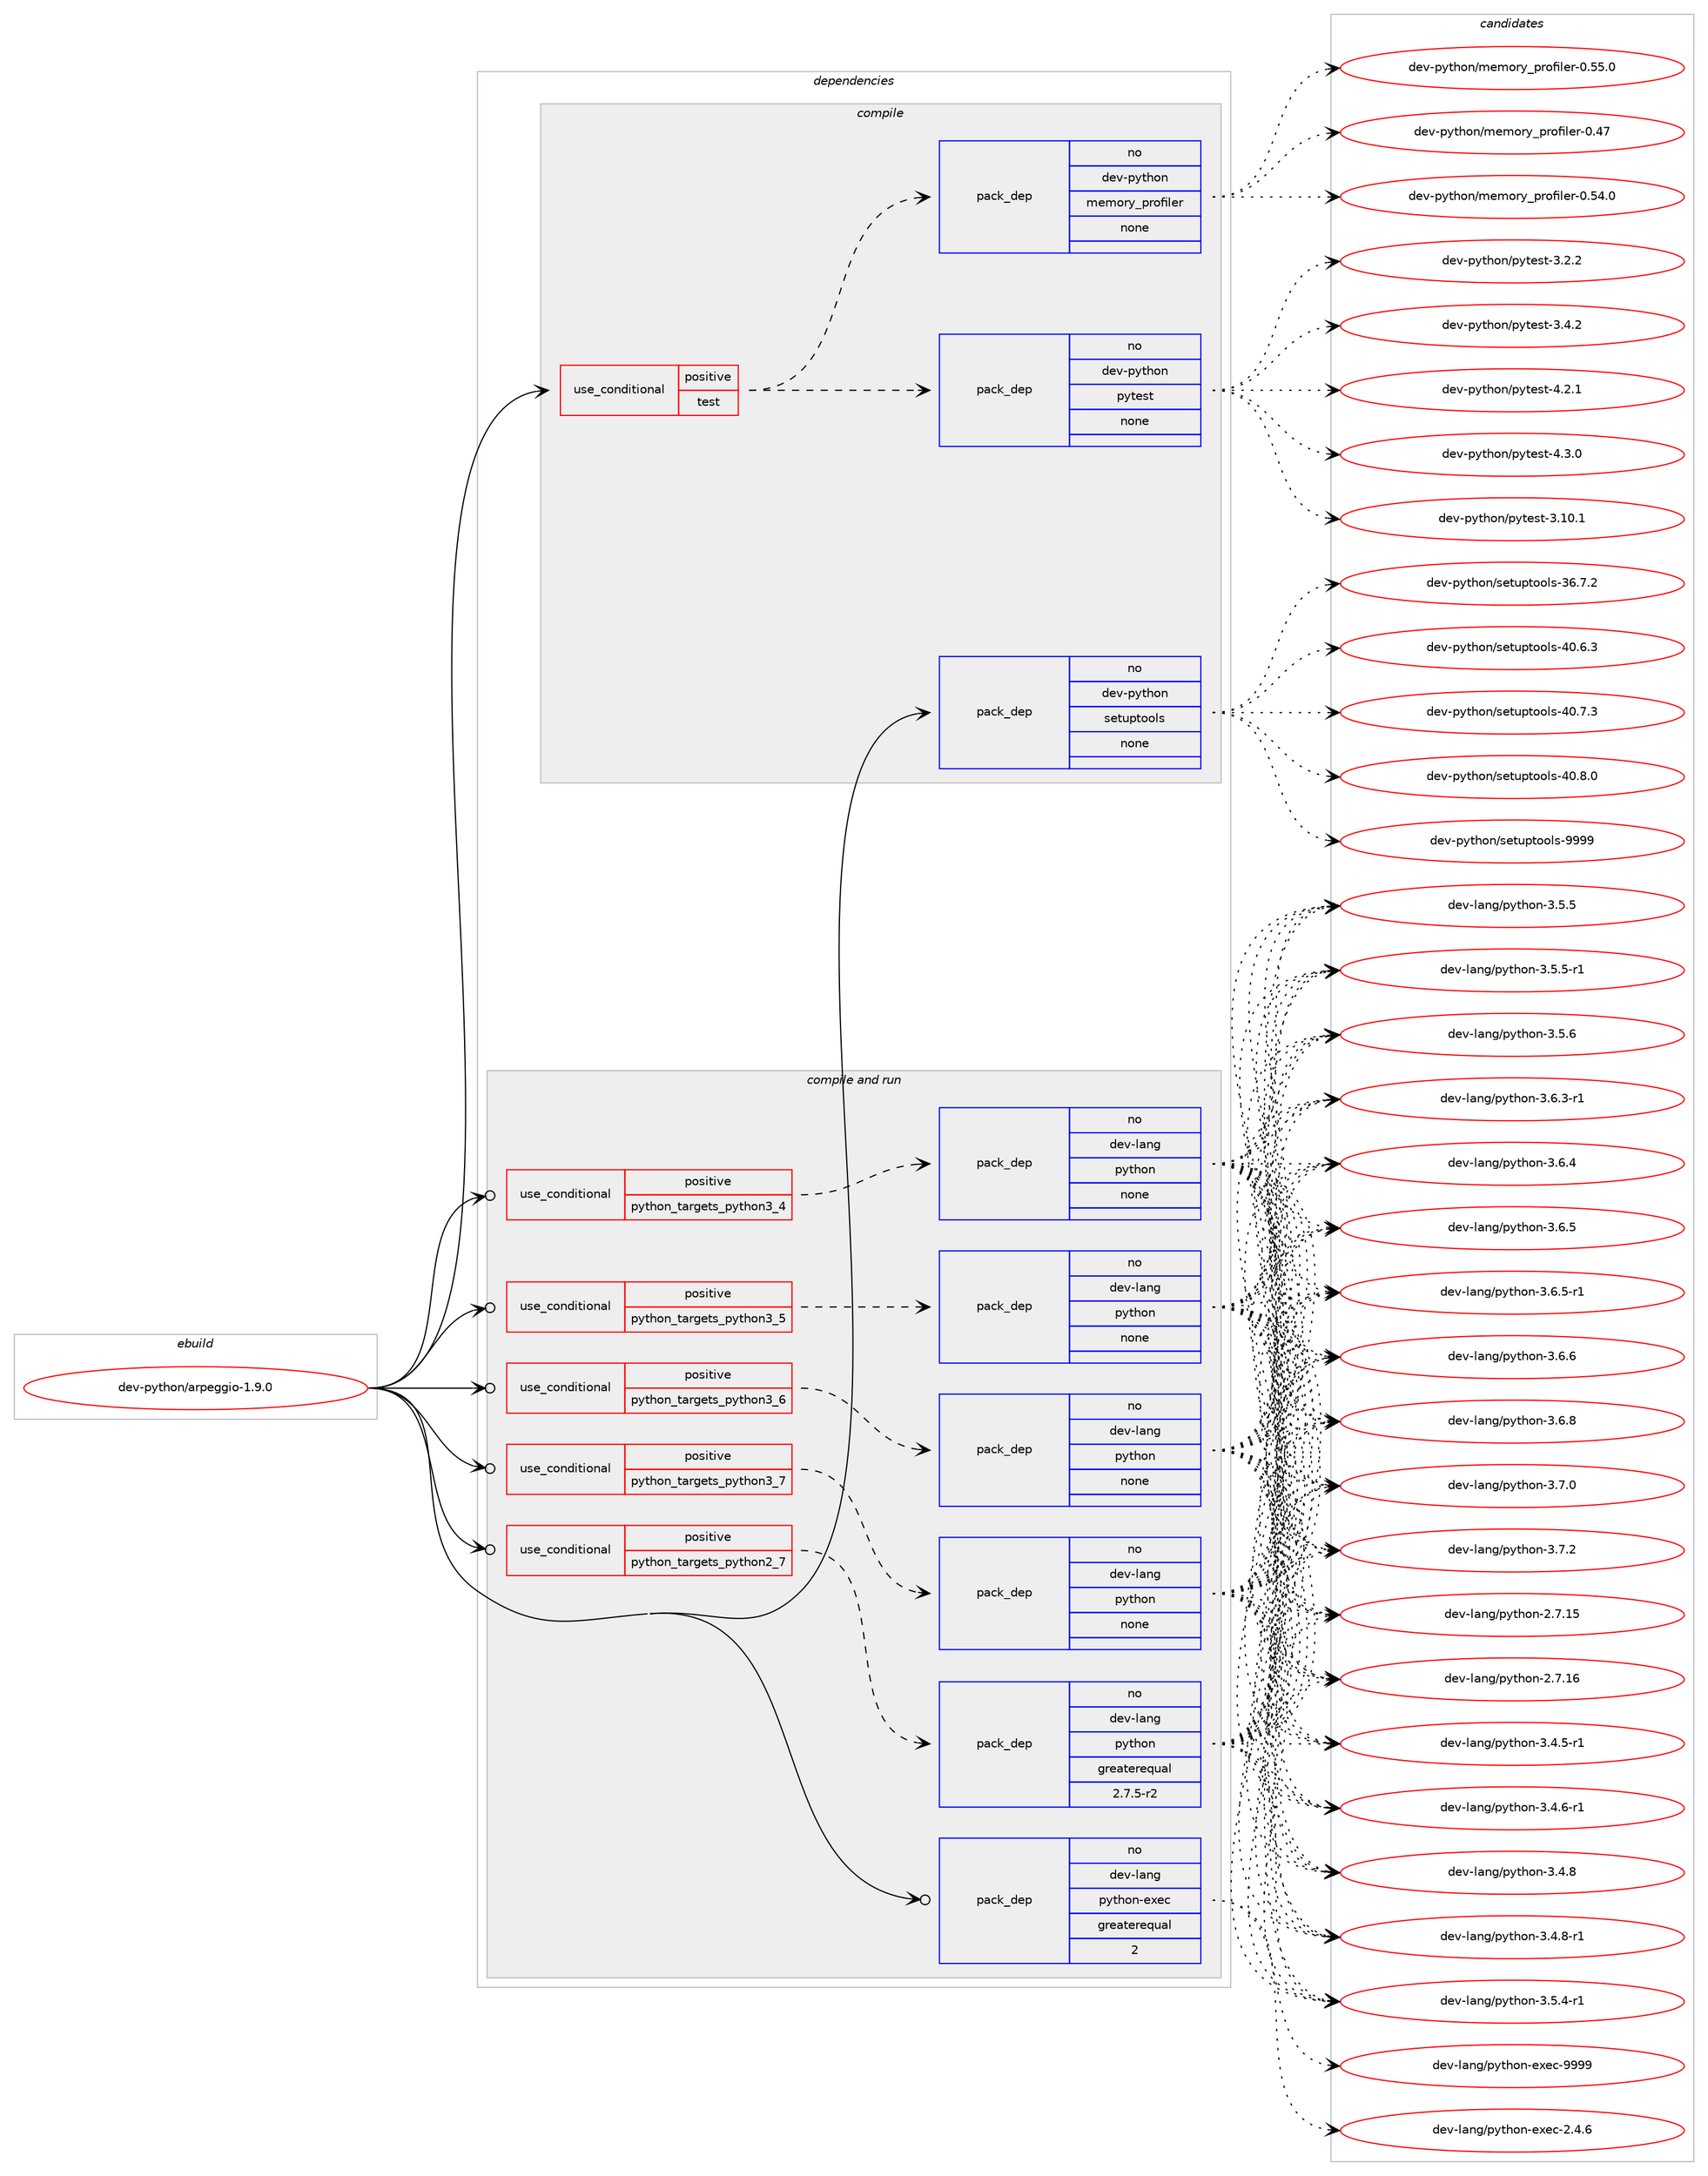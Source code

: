 digraph prolog {

# *************
# Graph options
# *************

newrank=true;
concentrate=true;
compound=true;
graph [rankdir=LR,fontname=Helvetica,fontsize=10,ranksep=1.5];#, ranksep=2.5, nodesep=0.2];
edge  [arrowhead=vee];
node  [fontname=Helvetica,fontsize=10];

# **********
# The ebuild
# **********

subgraph cluster_leftcol {
color=gray;
rank=same;
label=<<i>ebuild</i>>;
id [label="dev-python/arpeggio-1.9.0", color=red, width=4, href="../dev-python/arpeggio-1.9.0.svg"];
}

# ****************
# The dependencies
# ****************

subgraph cluster_midcol {
color=gray;
label=<<i>dependencies</i>>;
subgraph cluster_compile {
fillcolor="#eeeeee";
style=filled;
label=<<i>compile</i>>;
subgraph cond370937 {
dependency1398733 [label=<<TABLE BORDER="0" CELLBORDER="1" CELLSPACING="0" CELLPADDING="4"><TR><TD ROWSPAN="3" CELLPADDING="10">use_conditional</TD></TR><TR><TD>positive</TD></TR><TR><TD>test</TD></TR></TABLE>>, shape=none, color=red];
subgraph pack1004571 {
dependency1398734 [label=<<TABLE BORDER="0" CELLBORDER="1" CELLSPACING="0" CELLPADDING="4" WIDTH="220"><TR><TD ROWSPAN="6" CELLPADDING="30">pack_dep</TD></TR><TR><TD WIDTH="110">no</TD></TR><TR><TD>dev-python</TD></TR><TR><TD>pytest</TD></TR><TR><TD>none</TD></TR><TR><TD></TD></TR></TABLE>>, shape=none, color=blue];
}
dependency1398733:e -> dependency1398734:w [weight=20,style="dashed",arrowhead="vee"];
subgraph pack1004572 {
dependency1398735 [label=<<TABLE BORDER="0" CELLBORDER="1" CELLSPACING="0" CELLPADDING="4" WIDTH="220"><TR><TD ROWSPAN="6" CELLPADDING="30">pack_dep</TD></TR><TR><TD WIDTH="110">no</TD></TR><TR><TD>dev-python</TD></TR><TR><TD>memory_profiler</TD></TR><TR><TD>none</TD></TR><TR><TD></TD></TR></TABLE>>, shape=none, color=blue];
}
dependency1398733:e -> dependency1398735:w [weight=20,style="dashed",arrowhead="vee"];
}
id:e -> dependency1398733:w [weight=20,style="solid",arrowhead="vee"];
subgraph pack1004573 {
dependency1398736 [label=<<TABLE BORDER="0" CELLBORDER="1" CELLSPACING="0" CELLPADDING="4" WIDTH="220"><TR><TD ROWSPAN="6" CELLPADDING="30">pack_dep</TD></TR><TR><TD WIDTH="110">no</TD></TR><TR><TD>dev-python</TD></TR><TR><TD>setuptools</TD></TR><TR><TD>none</TD></TR><TR><TD></TD></TR></TABLE>>, shape=none, color=blue];
}
id:e -> dependency1398736:w [weight=20,style="solid",arrowhead="vee"];
}
subgraph cluster_compileandrun {
fillcolor="#eeeeee";
style=filled;
label=<<i>compile and run</i>>;
subgraph cond370938 {
dependency1398737 [label=<<TABLE BORDER="0" CELLBORDER="1" CELLSPACING="0" CELLPADDING="4"><TR><TD ROWSPAN="3" CELLPADDING="10">use_conditional</TD></TR><TR><TD>positive</TD></TR><TR><TD>python_targets_python2_7</TD></TR></TABLE>>, shape=none, color=red];
subgraph pack1004574 {
dependency1398738 [label=<<TABLE BORDER="0" CELLBORDER="1" CELLSPACING="0" CELLPADDING="4" WIDTH="220"><TR><TD ROWSPAN="6" CELLPADDING="30">pack_dep</TD></TR><TR><TD WIDTH="110">no</TD></TR><TR><TD>dev-lang</TD></TR><TR><TD>python</TD></TR><TR><TD>greaterequal</TD></TR><TR><TD>2.7.5-r2</TD></TR></TABLE>>, shape=none, color=blue];
}
dependency1398737:e -> dependency1398738:w [weight=20,style="dashed",arrowhead="vee"];
}
id:e -> dependency1398737:w [weight=20,style="solid",arrowhead="odotvee"];
subgraph cond370939 {
dependency1398739 [label=<<TABLE BORDER="0" CELLBORDER="1" CELLSPACING="0" CELLPADDING="4"><TR><TD ROWSPAN="3" CELLPADDING="10">use_conditional</TD></TR><TR><TD>positive</TD></TR><TR><TD>python_targets_python3_4</TD></TR></TABLE>>, shape=none, color=red];
subgraph pack1004575 {
dependency1398740 [label=<<TABLE BORDER="0" CELLBORDER="1" CELLSPACING="0" CELLPADDING="4" WIDTH="220"><TR><TD ROWSPAN="6" CELLPADDING="30">pack_dep</TD></TR><TR><TD WIDTH="110">no</TD></TR><TR><TD>dev-lang</TD></TR><TR><TD>python</TD></TR><TR><TD>none</TD></TR><TR><TD></TD></TR></TABLE>>, shape=none, color=blue];
}
dependency1398739:e -> dependency1398740:w [weight=20,style="dashed",arrowhead="vee"];
}
id:e -> dependency1398739:w [weight=20,style="solid",arrowhead="odotvee"];
subgraph cond370940 {
dependency1398741 [label=<<TABLE BORDER="0" CELLBORDER="1" CELLSPACING="0" CELLPADDING="4"><TR><TD ROWSPAN="3" CELLPADDING="10">use_conditional</TD></TR><TR><TD>positive</TD></TR><TR><TD>python_targets_python3_5</TD></TR></TABLE>>, shape=none, color=red];
subgraph pack1004576 {
dependency1398742 [label=<<TABLE BORDER="0" CELLBORDER="1" CELLSPACING="0" CELLPADDING="4" WIDTH="220"><TR><TD ROWSPAN="6" CELLPADDING="30">pack_dep</TD></TR><TR><TD WIDTH="110">no</TD></TR><TR><TD>dev-lang</TD></TR><TR><TD>python</TD></TR><TR><TD>none</TD></TR><TR><TD></TD></TR></TABLE>>, shape=none, color=blue];
}
dependency1398741:e -> dependency1398742:w [weight=20,style="dashed",arrowhead="vee"];
}
id:e -> dependency1398741:w [weight=20,style="solid",arrowhead="odotvee"];
subgraph cond370941 {
dependency1398743 [label=<<TABLE BORDER="0" CELLBORDER="1" CELLSPACING="0" CELLPADDING="4"><TR><TD ROWSPAN="3" CELLPADDING="10">use_conditional</TD></TR><TR><TD>positive</TD></TR><TR><TD>python_targets_python3_6</TD></TR></TABLE>>, shape=none, color=red];
subgraph pack1004577 {
dependency1398744 [label=<<TABLE BORDER="0" CELLBORDER="1" CELLSPACING="0" CELLPADDING="4" WIDTH="220"><TR><TD ROWSPAN="6" CELLPADDING="30">pack_dep</TD></TR><TR><TD WIDTH="110">no</TD></TR><TR><TD>dev-lang</TD></TR><TR><TD>python</TD></TR><TR><TD>none</TD></TR><TR><TD></TD></TR></TABLE>>, shape=none, color=blue];
}
dependency1398743:e -> dependency1398744:w [weight=20,style="dashed",arrowhead="vee"];
}
id:e -> dependency1398743:w [weight=20,style="solid",arrowhead="odotvee"];
subgraph cond370942 {
dependency1398745 [label=<<TABLE BORDER="0" CELLBORDER="1" CELLSPACING="0" CELLPADDING="4"><TR><TD ROWSPAN="3" CELLPADDING="10">use_conditional</TD></TR><TR><TD>positive</TD></TR><TR><TD>python_targets_python3_7</TD></TR></TABLE>>, shape=none, color=red];
subgraph pack1004578 {
dependency1398746 [label=<<TABLE BORDER="0" CELLBORDER="1" CELLSPACING="0" CELLPADDING="4" WIDTH="220"><TR><TD ROWSPAN="6" CELLPADDING="30">pack_dep</TD></TR><TR><TD WIDTH="110">no</TD></TR><TR><TD>dev-lang</TD></TR><TR><TD>python</TD></TR><TR><TD>none</TD></TR><TR><TD></TD></TR></TABLE>>, shape=none, color=blue];
}
dependency1398745:e -> dependency1398746:w [weight=20,style="dashed",arrowhead="vee"];
}
id:e -> dependency1398745:w [weight=20,style="solid",arrowhead="odotvee"];
subgraph pack1004579 {
dependency1398747 [label=<<TABLE BORDER="0" CELLBORDER="1" CELLSPACING="0" CELLPADDING="4" WIDTH="220"><TR><TD ROWSPAN="6" CELLPADDING="30">pack_dep</TD></TR><TR><TD WIDTH="110">no</TD></TR><TR><TD>dev-lang</TD></TR><TR><TD>python-exec</TD></TR><TR><TD>greaterequal</TD></TR><TR><TD>2</TD></TR></TABLE>>, shape=none, color=blue];
}
id:e -> dependency1398747:w [weight=20,style="solid",arrowhead="odotvee"];
}
subgraph cluster_run {
fillcolor="#eeeeee";
style=filled;
label=<<i>run</i>>;
}
}

# **************
# The candidates
# **************

subgraph cluster_choices {
rank=same;
color=gray;
label=<<i>candidates</i>>;

subgraph choice1004571 {
color=black;
nodesep=1;
choice100101118451121211161041111104711212111610111511645514649484649 [label="dev-python/pytest-3.10.1", color=red, width=4,href="../dev-python/pytest-3.10.1.svg"];
choice1001011184511212111610411111047112121116101115116455146504650 [label="dev-python/pytest-3.2.2", color=red, width=4,href="../dev-python/pytest-3.2.2.svg"];
choice1001011184511212111610411111047112121116101115116455146524650 [label="dev-python/pytest-3.4.2", color=red, width=4,href="../dev-python/pytest-3.4.2.svg"];
choice1001011184511212111610411111047112121116101115116455246504649 [label="dev-python/pytest-4.2.1", color=red, width=4,href="../dev-python/pytest-4.2.1.svg"];
choice1001011184511212111610411111047112121116101115116455246514648 [label="dev-python/pytest-4.3.0", color=red, width=4,href="../dev-python/pytest-4.3.0.svg"];
dependency1398734:e -> choice100101118451121211161041111104711212111610111511645514649484649:w [style=dotted,weight="100"];
dependency1398734:e -> choice1001011184511212111610411111047112121116101115116455146504650:w [style=dotted,weight="100"];
dependency1398734:e -> choice1001011184511212111610411111047112121116101115116455146524650:w [style=dotted,weight="100"];
dependency1398734:e -> choice1001011184511212111610411111047112121116101115116455246504649:w [style=dotted,weight="100"];
dependency1398734:e -> choice1001011184511212111610411111047112121116101115116455246514648:w [style=dotted,weight="100"];
}
subgraph choice1004572 {
color=black;
nodesep=1;
choice1001011184511212111610411111047109101109111114121951121141111021051081011144548465255 [label="dev-python/memory_profiler-0.47", color=red, width=4,href="../dev-python/memory_profiler-0.47.svg"];
choice10010111845112121116104111110471091011091111141219511211411110210510810111445484653524648 [label="dev-python/memory_profiler-0.54.0", color=red, width=4,href="../dev-python/memory_profiler-0.54.0.svg"];
choice10010111845112121116104111110471091011091111141219511211411110210510810111445484653534648 [label="dev-python/memory_profiler-0.55.0", color=red, width=4,href="../dev-python/memory_profiler-0.55.0.svg"];
dependency1398735:e -> choice1001011184511212111610411111047109101109111114121951121141111021051081011144548465255:w [style=dotted,weight="100"];
dependency1398735:e -> choice10010111845112121116104111110471091011091111141219511211411110210510810111445484653524648:w [style=dotted,weight="100"];
dependency1398735:e -> choice10010111845112121116104111110471091011091111141219511211411110210510810111445484653534648:w [style=dotted,weight="100"];
}
subgraph choice1004573 {
color=black;
nodesep=1;
choice100101118451121211161041111104711510111611711211611111110811545515446554650 [label="dev-python/setuptools-36.7.2", color=red, width=4,href="../dev-python/setuptools-36.7.2.svg"];
choice100101118451121211161041111104711510111611711211611111110811545524846544651 [label="dev-python/setuptools-40.6.3", color=red, width=4,href="../dev-python/setuptools-40.6.3.svg"];
choice100101118451121211161041111104711510111611711211611111110811545524846554651 [label="dev-python/setuptools-40.7.3", color=red, width=4,href="../dev-python/setuptools-40.7.3.svg"];
choice100101118451121211161041111104711510111611711211611111110811545524846564648 [label="dev-python/setuptools-40.8.0", color=red, width=4,href="../dev-python/setuptools-40.8.0.svg"];
choice10010111845112121116104111110471151011161171121161111111081154557575757 [label="dev-python/setuptools-9999", color=red, width=4,href="../dev-python/setuptools-9999.svg"];
dependency1398736:e -> choice100101118451121211161041111104711510111611711211611111110811545515446554650:w [style=dotted,weight="100"];
dependency1398736:e -> choice100101118451121211161041111104711510111611711211611111110811545524846544651:w [style=dotted,weight="100"];
dependency1398736:e -> choice100101118451121211161041111104711510111611711211611111110811545524846554651:w [style=dotted,weight="100"];
dependency1398736:e -> choice100101118451121211161041111104711510111611711211611111110811545524846564648:w [style=dotted,weight="100"];
dependency1398736:e -> choice10010111845112121116104111110471151011161171121161111111081154557575757:w [style=dotted,weight="100"];
}
subgraph choice1004574 {
color=black;
nodesep=1;
choice10010111845108971101034711212111610411111045504655464953 [label="dev-lang/python-2.7.15", color=red, width=4,href="../dev-lang/python-2.7.15.svg"];
choice10010111845108971101034711212111610411111045504655464954 [label="dev-lang/python-2.7.16", color=red, width=4,href="../dev-lang/python-2.7.16.svg"];
choice1001011184510897110103471121211161041111104551465246534511449 [label="dev-lang/python-3.4.5-r1", color=red, width=4,href="../dev-lang/python-3.4.5-r1.svg"];
choice1001011184510897110103471121211161041111104551465246544511449 [label="dev-lang/python-3.4.6-r1", color=red, width=4,href="../dev-lang/python-3.4.6-r1.svg"];
choice100101118451089711010347112121116104111110455146524656 [label="dev-lang/python-3.4.8", color=red, width=4,href="../dev-lang/python-3.4.8.svg"];
choice1001011184510897110103471121211161041111104551465246564511449 [label="dev-lang/python-3.4.8-r1", color=red, width=4,href="../dev-lang/python-3.4.8-r1.svg"];
choice1001011184510897110103471121211161041111104551465346524511449 [label="dev-lang/python-3.5.4-r1", color=red, width=4,href="../dev-lang/python-3.5.4-r1.svg"];
choice100101118451089711010347112121116104111110455146534653 [label="dev-lang/python-3.5.5", color=red, width=4,href="../dev-lang/python-3.5.5.svg"];
choice1001011184510897110103471121211161041111104551465346534511449 [label="dev-lang/python-3.5.5-r1", color=red, width=4,href="../dev-lang/python-3.5.5-r1.svg"];
choice100101118451089711010347112121116104111110455146534654 [label="dev-lang/python-3.5.6", color=red, width=4,href="../dev-lang/python-3.5.6.svg"];
choice1001011184510897110103471121211161041111104551465446514511449 [label="dev-lang/python-3.6.3-r1", color=red, width=4,href="../dev-lang/python-3.6.3-r1.svg"];
choice100101118451089711010347112121116104111110455146544652 [label="dev-lang/python-3.6.4", color=red, width=4,href="../dev-lang/python-3.6.4.svg"];
choice100101118451089711010347112121116104111110455146544653 [label="dev-lang/python-3.6.5", color=red, width=4,href="../dev-lang/python-3.6.5.svg"];
choice1001011184510897110103471121211161041111104551465446534511449 [label="dev-lang/python-3.6.5-r1", color=red, width=4,href="../dev-lang/python-3.6.5-r1.svg"];
choice100101118451089711010347112121116104111110455146544654 [label="dev-lang/python-3.6.6", color=red, width=4,href="../dev-lang/python-3.6.6.svg"];
choice100101118451089711010347112121116104111110455146544656 [label="dev-lang/python-3.6.8", color=red, width=4,href="../dev-lang/python-3.6.8.svg"];
choice100101118451089711010347112121116104111110455146554648 [label="dev-lang/python-3.7.0", color=red, width=4,href="../dev-lang/python-3.7.0.svg"];
choice100101118451089711010347112121116104111110455146554650 [label="dev-lang/python-3.7.2", color=red, width=4,href="../dev-lang/python-3.7.2.svg"];
dependency1398738:e -> choice10010111845108971101034711212111610411111045504655464953:w [style=dotted,weight="100"];
dependency1398738:e -> choice10010111845108971101034711212111610411111045504655464954:w [style=dotted,weight="100"];
dependency1398738:e -> choice1001011184510897110103471121211161041111104551465246534511449:w [style=dotted,weight="100"];
dependency1398738:e -> choice1001011184510897110103471121211161041111104551465246544511449:w [style=dotted,weight="100"];
dependency1398738:e -> choice100101118451089711010347112121116104111110455146524656:w [style=dotted,weight="100"];
dependency1398738:e -> choice1001011184510897110103471121211161041111104551465246564511449:w [style=dotted,weight="100"];
dependency1398738:e -> choice1001011184510897110103471121211161041111104551465346524511449:w [style=dotted,weight="100"];
dependency1398738:e -> choice100101118451089711010347112121116104111110455146534653:w [style=dotted,weight="100"];
dependency1398738:e -> choice1001011184510897110103471121211161041111104551465346534511449:w [style=dotted,weight="100"];
dependency1398738:e -> choice100101118451089711010347112121116104111110455146534654:w [style=dotted,weight="100"];
dependency1398738:e -> choice1001011184510897110103471121211161041111104551465446514511449:w [style=dotted,weight="100"];
dependency1398738:e -> choice100101118451089711010347112121116104111110455146544652:w [style=dotted,weight="100"];
dependency1398738:e -> choice100101118451089711010347112121116104111110455146544653:w [style=dotted,weight="100"];
dependency1398738:e -> choice1001011184510897110103471121211161041111104551465446534511449:w [style=dotted,weight="100"];
dependency1398738:e -> choice100101118451089711010347112121116104111110455146544654:w [style=dotted,weight="100"];
dependency1398738:e -> choice100101118451089711010347112121116104111110455146544656:w [style=dotted,weight="100"];
dependency1398738:e -> choice100101118451089711010347112121116104111110455146554648:w [style=dotted,weight="100"];
dependency1398738:e -> choice100101118451089711010347112121116104111110455146554650:w [style=dotted,weight="100"];
}
subgraph choice1004575 {
color=black;
nodesep=1;
choice10010111845108971101034711212111610411111045504655464953 [label="dev-lang/python-2.7.15", color=red, width=4,href="../dev-lang/python-2.7.15.svg"];
choice10010111845108971101034711212111610411111045504655464954 [label="dev-lang/python-2.7.16", color=red, width=4,href="../dev-lang/python-2.7.16.svg"];
choice1001011184510897110103471121211161041111104551465246534511449 [label="dev-lang/python-3.4.5-r1", color=red, width=4,href="../dev-lang/python-3.4.5-r1.svg"];
choice1001011184510897110103471121211161041111104551465246544511449 [label="dev-lang/python-3.4.6-r1", color=red, width=4,href="../dev-lang/python-3.4.6-r1.svg"];
choice100101118451089711010347112121116104111110455146524656 [label="dev-lang/python-3.4.8", color=red, width=4,href="../dev-lang/python-3.4.8.svg"];
choice1001011184510897110103471121211161041111104551465246564511449 [label="dev-lang/python-3.4.8-r1", color=red, width=4,href="../dev-lang/python-3.4.8-r1.svg"];
choice1001011184510897110103471121211161041111104551465346524511449 [label="dev-lang/python-3.5.4-r1", color=red, width=4,href="../dev-lang/python-3.5.4-r1.svg"];
choice100101118451089711010347112121116104111110455146534653 [label="dev-lang/python-3.5.5", color=red, width=4,href="../dev-lang/python-3.5.5.svg"];
choice1001011184510897110103471121211161041111104551465346534511449 [label="dev-lang/python-3.5.5-r1", color=red, width=4,href="../dev-lang/python-3.5.5-r1.svg"];
choice100101118451089711010347112121116104111110455146534654 [label="dev-lang/python-3.5.6", color=red, width=4,href="../dev-lang/python-3.5.6.svg"];
choice1001011184510897110103471121211161041111104551465446514511449 [label="dev-lang/python-3.6.3-r1", color=red, width=4,href="../dev-lang/python-3.6.3-r1.svg"];
choice100101118451089711010347112121116104111110455146544652 [label="dev-lang/python-3.6.4", color=red, width=4,href="../dev-lang/python-3.6.4.svg"];
choice100101118451089711010347112121116104111110455146544653 [label="dev-lang/python-3.6.5", color=red, width=4,href="../dev-lang/python-3.6.5.svg"];
choice1001011184510897110103471121211161041111104551465446534511449 [label="dev-lang/python-3.6.5-r1", color=red, width=4,href="../dev-lang/python-3.6.5-r1.svg"];
choice100101118451089711010347112121116104111110455146544654 [label="dev-lang/python-3.6.6", color=red, width=4,href="../dev-lang/python-3.6.6.svg"];
choice100101118451089711010347112121116104111110455146544656 [label="dev-lang/python-3.6.8", color=red, width=4,href="../dev-lang/python-3.6.8.svg"];
choice100101118451089711010347112121116104111110455146554648 [label="dev-lang/python-3.7.0", color=red, width=4,href="../dev-lang/python-3.7.0.svg"];
choice100101118451089711010347112121116104111110455146554650 [label="dev-lang/python-3.7.2", color=red, width=4,href="../dev-lang/python-3.7.2.svg"];
dependency1398740:e -> choice10010111845108971101034711212111610411111045504655464953:w [style=dotted,weight="100"];
dependency1398740:e -> choice10010111845108971101034711212111610411111045504655464954:w [style=dotted,weight="100"];
dependency1398740:e -> choice1001011184510897110103471121211161041111104551465246534511449:w [style=dotted,weight="100"];
dependency1398740:e -> choice1001011184510897110103471121211161041111104551465246544511449:w [style=dotted,weight="100"];
dependency1398740:e -> choice100101118451089711010347112121116104111110455146524656:w [style=dotted,weight="100"];
dependency1398740:e -> choice1001011184510897110103471121211161041111104551465246564511449:w [style=dotted,weight="100"];
dependency1398740:e -> choice1001011184510897110103471121211161041111104551465346524511449:w [style=dotted,weight="100"];
dependency1398740:e -> choice100101118451089711010347112121116104111110455146534653:w [style=dotted,weight="100"];
dependency1398740:e -> choice1001011184510897110103471121211161041111104551465346534511449:w [style=dotted,weight="100"];
dependency1398740:e -> choice100101118451089711010347112121116104111110455146534654:w [style=dotted,weight="100"];
dependency1398740:e -> choice1001011184510897110103471121211161041111104551465446514511449:w [style=dotted,weight="100"];
dependency1398740:e -> choice100101118451089711010347112121116104111110455146544652:w [style=dotted,weight="100"];
dependency1398740:e -> choice100101118451089711010347112121116104111110455146544653:w [style=dotted,weight="100"];
dependency1398740:e -> choice1001011184510897110103471121211161041111104551465446534511449:w [style=dotted,weight="100"];
dependency1398740:e -> choice100101118451089711010347112121116104111110455146544654:w [style=dotted,weight="100"];
dependency1398740:e -> choice100101118451089711010347112121116104111110455146544656:w [style=dotted,weight="100"];
dependency1398740:e -> choice100101118451089711010347112121116104111110455146554648:w [style=dotted,weight="100"];
dependency1398740:e -> choice100101118451089711010347112121116104111110455146554650:w [style=dotted,weight="100"];
}
subgraph choice1004576 {
color=black;
nodesep=1;
choice10010111845108971101034711212111610411111045504655464953 [label="dev-lang/python-2.7.15", color=red, width=4,href="../dev-lang/python-2.7.15.svg"];
choice10010111845108971101034711212111610411111045504655464954 [label="dev-lang/python-2.7.16", color=red, width=4,href="../dev-lang/python-2.7.16.svg"];
choice1001011184510897110103471121211161041111104551465246534511449 [label="dev-lang/python-3.4.5-r1", color=red, width=4,href="../dev-lang/python-3.4.5-r1.svg"];
choice1001011184510897110103471121211161041111104551465246544511449 [label="dev-lang/python-3.4.6-r1", color=red, width=4,href="../dev-lang/python-3.4.6-r1.svg"];
choice100101118451089711010347112121116104111110455146524656 [label="dev-lang/python-3.4.8", color=red, width=4,href="../dev-lang/python-3.4.8.svg"];
choice1001011184510897110103471121211161041111104551465246564511449 [label="dev-lang/python-3.4.8-r1", color=red, width=4,href="../dev-lang/python-3.4.8-r1.svg"];
choice1001011184510897110103471121211161041111104551465346524511449 [label="dev-lang/python-3.5.4-r1", color=red, width=4,href="../dev-lang/python-3.5.4-r1.svg"];
choice100101118451089711010347112121116104111110455146534653 [label="dev-lang/python-3.5.5", color=red, width=4,href="../dev-lang/python-3.5.5.svg"];
choice1001011184510897110103471121211161041111104551465346534511449 [label="dev-lang/python-3.5.5-r1", color=red, width=4,href="../dev-lang/python-3.5.5-r1.svg"];
choice100101118451089711010347112121116104111110455146534654 [label="dev-lang/python-3.5.6", color=red, width=4,href="../dev-lang/python-3.5.6.svg"];
choice1001011184510897110103471121211161041111104551465446514511449 [label="dev-lang/python-3.6.3-r1", color=red, width=4,href="../dev-lang/python-3.6.3-r1.svg"];
choice100101118451089711010347112121116104111110455146544652 [label="dev-lang/python-3.6.4", color=red, width=4,href="../dev-lang/python-3.6.4.svg"];
choice100101118451089711010347112121116104111110455146544653 [label="dev-lang/python-3.6.5", color=red, width=4,href="../dev-lang/python-3.6.5.svg"];
choice1001011184510897110103471121211161041111104551465446534511449 [label="dev-lang/python-3.6.5-r1", color=red, width=4,href="../dev-lang/python-3.6.5-r1.svg"];
choice100101118451089711010347112121116104111110455146544654 [label="dev-lang/python-3.6.6", color=red, width=4,href="../dev-lang/python-3.6.6.svg"];
choice100101118451089711010347112121116104111110455146544656 [label="dev-lang/python-3.6.8", color=red, width=4,href="../dev-lang/python-3.6.8.svg"];
choice100101118451089711010347112121116104111110455146554648 [label="dev-lang/python-3.7.0", color=red, width=4,href="../dev-lang/python-3.7.0.svg"];
choice100101118451089711010347112121116104111110455146554650 [label="dev-lang/python-3.7.2", color=red, width=4,href="../dev-lang/python-3.7.2.svg"];
dependency1398742:e -> choice10010111845108971101034711212111610411111045504655464953:w [style=dotted,weight="100"];
dependency1398742:e -> choice10010111845108971101034711212111610411111045504655464954:w [style=dotted,weight="100"];
dependency1398742:e -> choice1001011184510897110103471121211161041111104551465246534511449:w [style=dotted,weight="100"];
dependency1398742:e -> choice1001011184510897110103471121211161041111104551465246544511449:w [style=dotted,weight="100"];
dependency1398742:e -> choice100101118451089711010347112121116104111110455146524656:w [style=dotted,weight="100"];
dependency1398742:e -> choice1001011184510897110103471121211161041111104551465246564511449:w [style=dotted,weight="100"];
dependency1398742:e -> choice1001011184510897110103471121211161041111104551465346524511449:w [style=dotted,weight="100"];
dependency1398742:e -> choice100101118451089711010347112121116104111110455146534653:w [style=dotted,weight="100"];
dependency1398742:e -> choice1001011184510897110103471121211161041111104551465346534511449:w [style=dotted,weight="100"];
dependency1398742:e -> choice100101118451089711010347112121116104111110455146534654:w [style=dotted,weight="100"];
dependency1398742:e -> choice1001011184510897110103471121211161041111104551465446514511449:w [style=dotted,weight="100"];
dependency1398742:e -> choice100101118451089711010347112121116104111110455146544652:w [style=dotted,weight="100"];
dependency1398742:e -> choice100101118451089711010347112121116104111110455146544653:w [style=dotted,weight="100"];
dependency1398742:e -> choice1001011184510897110103471121211161041111104551465446534511449:w [style=dotted,weight="100"];
dependency1398742:e -> choice100101118451089711010347112121116104111110455146544654:w [style=dotted,weight="100"];
dependency1398742:e -> choice100101118451089711010347112121116104111110455146544656:w [style=dotted,weight="100"];
dependency1398742:e -> choice100101118451089711010347112121116104111110455146554648:w [style=dotted,weight="100"];
dependency1398742:e -> choice100101118451089711010347112121116104111110455146554650:w [style=dotted,weight="100"];
}
subgraph choice1004577 {
color=black;
nodesep=1;
choice10010111845108971101034711212111610411111045504655464953 [label="dev-lang/python-2.7.15", color=red, width=4,href="../dev-lang/python-2.7.15.svg"];
choice10010111845108971101034711212111610411111045504655464954 [label="dev-lang/python-2.7.16", color=red, width=4,href="../dev-lang/python-2.7.16.svg"];
choice1001011184510897110103471121211161041111104551465246534511449 [label="dev-lang/python-3.4.5-r1", color=red, width=4,href="../dev-lang/python-3.4.5-r1.svg"];
choice1001011184510897110103471121211161041111104551465246544511449 [label="dev-lang/python-3.4.6-r1", color=red, width=4,href="../dev-lang/python-3.4.6-r1.svg"];
choice100101118451089711010347112121116104111110455146524656 [label="dev-lang/python-3.4.8", color=red, width=4,href="../dev-lang/python-3.4.8.svg"];
choice1001011184510897110103471121211161041111104551465246564511449 [label="dev-lang/python-3.4.8-r1", color=red, width=4,href="../dev-lang/python-3.4.8-r1.svg"];
choice1001011184510897110103471121211161041111104551465346524511449 [label="dev-lang/python-3.5.4-r1", color=red, width=4,href="../dev-lang/python-3.5.4-r1.svg"];
choice100101118451089711010347112121116104111110455146534653 [label="dev-lang/python-3.5.5", color=red, width=4,href="../dev-lang/python-3.5.5.svg"];
choice1001011184510897110103471121211161041111104551465346534511449 [label="dev-lang/python-3.5.5-r1", color=red, width=4,href="../dev-lang/python-3.5.5-r1.svg"];
choice100101118451089711010347112121116104111110455146534654 [label="dev-lang/python-3.5.6", color=red, width=4,href="../dev-lang/python-3.5.6.svg"];
choice1001011184510897110103471121211161041111104551465446514511449 [label="dev-lang/python-3.6.3-r1", color=red, width=4,href="../dev-lang/python-3.6.3-r1.svg"];
choice100101118451089711010347112121116104111110455146544652 [label="dev-lang/python-3.6.4", color=red, width=4,href="../dev-lang/python-3.6.4.svg"];
choice100101118451089711010347112121116104111110455146544653 [label="dev-lang/python-3.6.5", color=red, width=4,href="../dev-lang/python-3.6.5.svg"];
choice1001011184510897110103471121211161041111104551465446534511449 [label="dev-lang/python-3.6.5-r1", color=red, width=4,href="../dev-lang/python-3.6.5-r1.svg"];
choice100101118451089711010347112121116104111110455146544654 [label="dev-lang/python-3.6.6", color=red, width=4,href="../dev-lang/python-3.6.6.svg"];
choice100101118451089711010347112121116104111110455146544656 [label="dev-lang/python-3.6.8", color=red, width=4,href="../dev-lang/python-3.6.8.svg"];
choice100101118451089711010347112121116104111110455146554648 [label="dev-lang/python-3.7.0", color=red, width=4,href="../dev-lang/python-3.7.0.svg"];
choice100101118451089711010347112121116104111110455146554650 [label="dev-lang/python-3.7.2", color=red, width=4,href="../dev-lang/python-3.7.2.svg"];
dependency1398744:e -> choice10010111845108971101034711212111610411111045504655464953:w [style=dotted,weight="100"];
dependency1398744:e -> choice10010111845108971101034711212111610411111045504655464954:w [style=dotted,weight="100"];
dependency1398744:e -> choice1001011184510897110103471121211161041111104551465246534511449:w [style=dotted,weight="100"];
dependency1398744:e -> choice1001011184510897110103471121211161041111104551465246544511449:w [style=dotted,weight="100"];
dependency1398744:e -> choice100101118451089711010347112121116104111110455146524656:w [style=dotted,weight="100"];
dependency1398744:e -> choice1001011184510897110103471121211161041111104551465246564511449:w [style=dotted,weight="100"];
dependency1398744:e -> choice1001011184510897110103471121211161041111104551465346524511449:w [style=dotted,weight="100"];
dependency1398744:e -> choice100101118451089711010347112121116104111110455146534653:w [style=dotted,weight="100"];
dependency1398744:e -> choice1001011184510897110103471121211161041111104551465346534511449:w [style=dotted,weight="100"];
dependency1398744:e -> choice100101118451089711010347112121116104111110455146534654:w [style=dotted,weight="100"];
dependency1398744:e -> choice1001011184510897110103471121211161041111104551465446514511449:w [style=dotted,weight="100"];
dependency1398744:e -> choice100101118451089711010347112121116104111110455146544652:w [style=dotted,weight="100"];
dependency1398744:e -> choice100101118451089711010347112121116104111110455146544653:w [style=dotted,weight="100"];
dependency1398744:e -> choice1001011184510897110103471121211161041111104551465446534511449:w [style=dotted,weight="100"];
dependency1398744:e -> choice100101118451089711010347112121116104111110455146544654:w [style=dotted,weight="100"];
dependency1398744:e -> choice100101118451089711010347112121116104111110455146544656:w [style=dotted,weight="100"];
dependency1398744:e -> choice100101118451089711010347112121116104111110455146554648:w [style=dotted,weight="100"];
dependency1398744:e -> choice100101118451089711010347112121116104111110455146554650:w [style=dotted,weight="100"];
}
subgraph choice1004578 {
color=black;
nodesep=1;
choice10010111845108971101034711212111610411111045504655464953 [label="dev-lang/python-2.7.15", color=red, width=4,href="../dev-lang/python-2.7.15.svg"];
choice10010111845108971101034711212111610411111045504655464954 [label="dev-lang/python-2.7.16", color=red, width=4,href="../dev-lang/python-2.7.16.svg"];
choice1001011184510897110103471121211161041111104551465246534511449 [label="dev-lang/python-3.4.5-r1", color=red, width=4,href="../dev-lang/python-3.4.5-r1.svg"];
choice1001011184510897110103471121211161041111104551465246544511449 [label="dev-lang/python-3.4.6-r1", color=red, width=4,href="../dev-lang/python-3.4.6-r1.svg"];
choice100101118451089711010347112121116104111110455146524656 [label="dev-lang/python-3.4.8", color=red, width=4,href="../dev-lang/python-3.4.8.svg"];
choice1001011184510897110103471121211161041111104551465246564511449 [label="dev-lang/python-3.4.8-r1", color=red, width=4,href="../dev-lang/python-3.4.8-r1.svg"];
choice1001011184510897110103471121211161041111104551465346524511449 [label="dev-lang/python-3.5.4-r1", color=red, width=4,href="../dev-lang/python-3.5.4-r1.svg"];
choice100101118451089711010347112121116104111110455146534653 [label="dev-lang/python-3.5.5", color=red, width=4,href="../dev-lang/python-3.5.5.svg"];
choice1001011184510897110103471121211161041111104551465346534511449 [label="dev-lang/python-3.5.5-r1", color=red, width=4,href="../dev-lang/python-3.5.5-r1.svg"];
choice100101118451089711010347112121116104111110455146534654 [label="dev-lang/python-3.5.6", color=red, width=4,href="../dev-lang/python-3.5.6.svg"];
choice1001011184510897110103471121211161041111104551465446514511449 [label="dev-lang/python-3.6.3-r1", color=red, width=4,href="../dev-lang/python-3.6.3-r1.svg"];
choice100101118451089711010347112121116104111110455146544652 [label="dev-lang/python-3.6.4", color=red, width=4,href="../dev-lang/python-3.6.4.svg"];
choice100101118451089711010347112121116104111110455146544653 [label="dev-lang/python-3.6.5", color=red, width=4,href="../dev-lang/python-3.6.5.svg"];
choice1001011184510897110103471121211161041111104551465446534511449 [label="dev-lang/python-3.6.5-r1", color=red, width=4,href="../dev-lang/python-3.6.5-r1.svg"];
choice100101118451089711010347112121116104111110455146544654 [label="dev-lang/python-3.6.6", color=red, width=4,href="../dev-lang/python-3.6.6.svg"];
choice100101118451089711010347112121116104111110455146544656 [label="dev-lang/python-3.6.8", color=red, width=4,href="../dev-lang/python-3.6.8.svg"];
choice100101118451089711010347112121116104111110455146554648 [label="dev-lang/python-3.7.0", color=red, width=4,href="../dev-lang/python-3.7.0.svg"];
choice100101118451089711010347112121116104111110455146554650 [label="dev-lang/python-3.7.2", color=red, width=4,href="../dev-lang/python-3.7.2.svg"];
dependency1398746:e -> choice10010111845108971101034711212111610411111045504655464953:w [style=dotted,weight="100"];
dependency1398746:e -> choice10010111845108971101034711212111610411111045504655464954:w [style=dotted,weight="100"];
dependency1398746:e -> choice1001011184510897110103471121211161041111104551465246534511449:w [style=dotted,weight="100"];
dependency1398746:e -> choice1001011184510897110103471121211161041111104551465246544511449:w [style=dotted,weight="100"];
dependency1398746:e -> choice100101118451089711010347112121116104111110455146524656:w [style=dotted,weight="100"];
dependency1398746:e -> choice1001011184510897110103471121211161041111104551465246564511449:w [style=dotted,weight="100"];
dependency1398746:e -> choice1001011184510897110103471121211161041111104551465346524511449:w [style=dotted,weight="100"];
dependency1398746:e -> choice100101118451089711010347112121116104111110455146534653:w [style=dotted,weight="100"];
dependency1398746:e -> choice1001011184510897110103471121211161041111104551465346534511449:w [style=dotted,weight="100"];
dependency1398746:e -> choice100101118451089711010347112121116104111110455146534654:w [style=dotted,weight="100"];
dependency1398746:e -> choice1001011184510897110103471121211161041111104551465446514511449:w [style=dotted,weight="100"];
dependency1398746:e -> choice100101118451089711010347112121116104111110455146544652:w [style=dotted,weight="100"];
dependency1398746:e -> choice100101118451089711010347112121116104111110455146544653:w [style=dotted,weight="100"];
dependency1398746:e -> choice1001011184510897110103471121211161041111104551465446534511449:w [style=dotted,weight="100"];
dependency1398746:e -> choice100101118451089711010347112121116104111110455146544654:w [style=dotted,weight="100"];
dependency1398746:e -> choice100101118451089711010347112121116104111110455146544656:w [style=dotted,weight="100"];
dependency1398746:e -> choice100101118451089711010347112121116104111110455146554648:w [style=dotted,weight="100"];
dependency1398746:e -> choice100101118451089711010347112121116104111110455146554650:w [style=dotted,weight="100"];
}
subgraph choice1004579 {
color=black;
nodesep=1;
choice1001011184510897110103471121211161041111104510112010199455046524654 [label="dev-lang/python-exec-2.4.6", color=red, width=4,href="../dev-lang/python-exec-2.4.6.svg"];
choice10010111845108971101034711212111610411111045101120101994557575757 [label="dev-lang/python-exec-9999", color=red, width=4,href="../dev-lang/python-exec-9999.svg"];
dependency1398747:e -> choice1001011184510897110103471121211161041111104510112010199455046524654:w [style=dotted,weight="100"];
dependency1398747:e -> choice10010111845108971101034711212111610411111045101120101994557575757:w [style=dotted,weight="100"];
}
}

}
